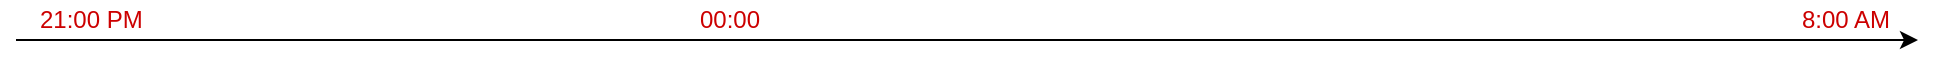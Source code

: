 <mxfile version="10.6.1" type="github"><diagram id="6a731a19-8d31-9384-78a2-239565b7b9f0" name="Page-1"><mxGraphModel dx="918" dy="492" grid="1" gridSize="10" guides="1" tooltips="1" connect="1" arrows="1" fold="1" page="1" pageScale="1" pageWidth="1169" pageHeight="827" background="#ffffff" math="0" shadow="0"><root><mxCell id="0"/><mxCell id="1" parent="0"/><mxCell id="M6CCJvL_yHDy3rT7-VP3-59" value="" style="group" vertex="1" connectable="0" parent="1"><mxGeometry x="20" y="50" width="951" height="20" as="geometry"/></mxCell><mxCell id="M6CCJvL_yHDy3rT7-VP3-55" value="" style="endArrow=classic;html=1;" edge="1" parent="M6CCJvL_yHDy3rT7-VP3-59"><mxGeometry width="50" height="50" relative="1" as="geometry"><mxPoint y="20" as="sourcePoint"/><mxPoint x="951" y="20" as="targetPoint"/></mxGeometry></mxCell><mxCell id="M6CCJvL_yHDy3rT7-VP3-56" value="21:00 PM" style="text;html=1;resizable=0;points=[];autosize=1;align=left;verticalAlign=top;spacingTop=-4;fontColor=#CC0000;" vertex="1" parent="M6CCJvL_yHDy3rT7-VP3-59"><mxGeometry x="10" width="70" height="20" as="geometry"/></mxCell><mxCell id="M6CCJvL_yHDy3rT7-VP3-57" value="8:00 AM&lt;br&gt;" style="text;html=1;resizable=0;points=[];autosize=1;align=left;verticalAlign=top;spacingTop=-4;fontColor=#CC0000;" vertex="1" parent="M6CCJvL_yHDy3rT7-VP3-59"><mxGeometry x="891" width="60" height="20" as="geometry"/></mxCell><mxCell id="M6CCJvL_yHDy3rT7-VP3-58" value="00:00" style="text;html=1;resizable=0;points=[];autosize=1;align=left;verticalAlign=top;spacingTop=-4;fontColor=#CC0000;" vertex="1" parent="M6CCJvL_yHDy3rT7-VP3-59"><mxGeometry x="340" width="50" height="20" as="geometry"/></mxCell></root></mxGraphModel></diagram></mxfile>